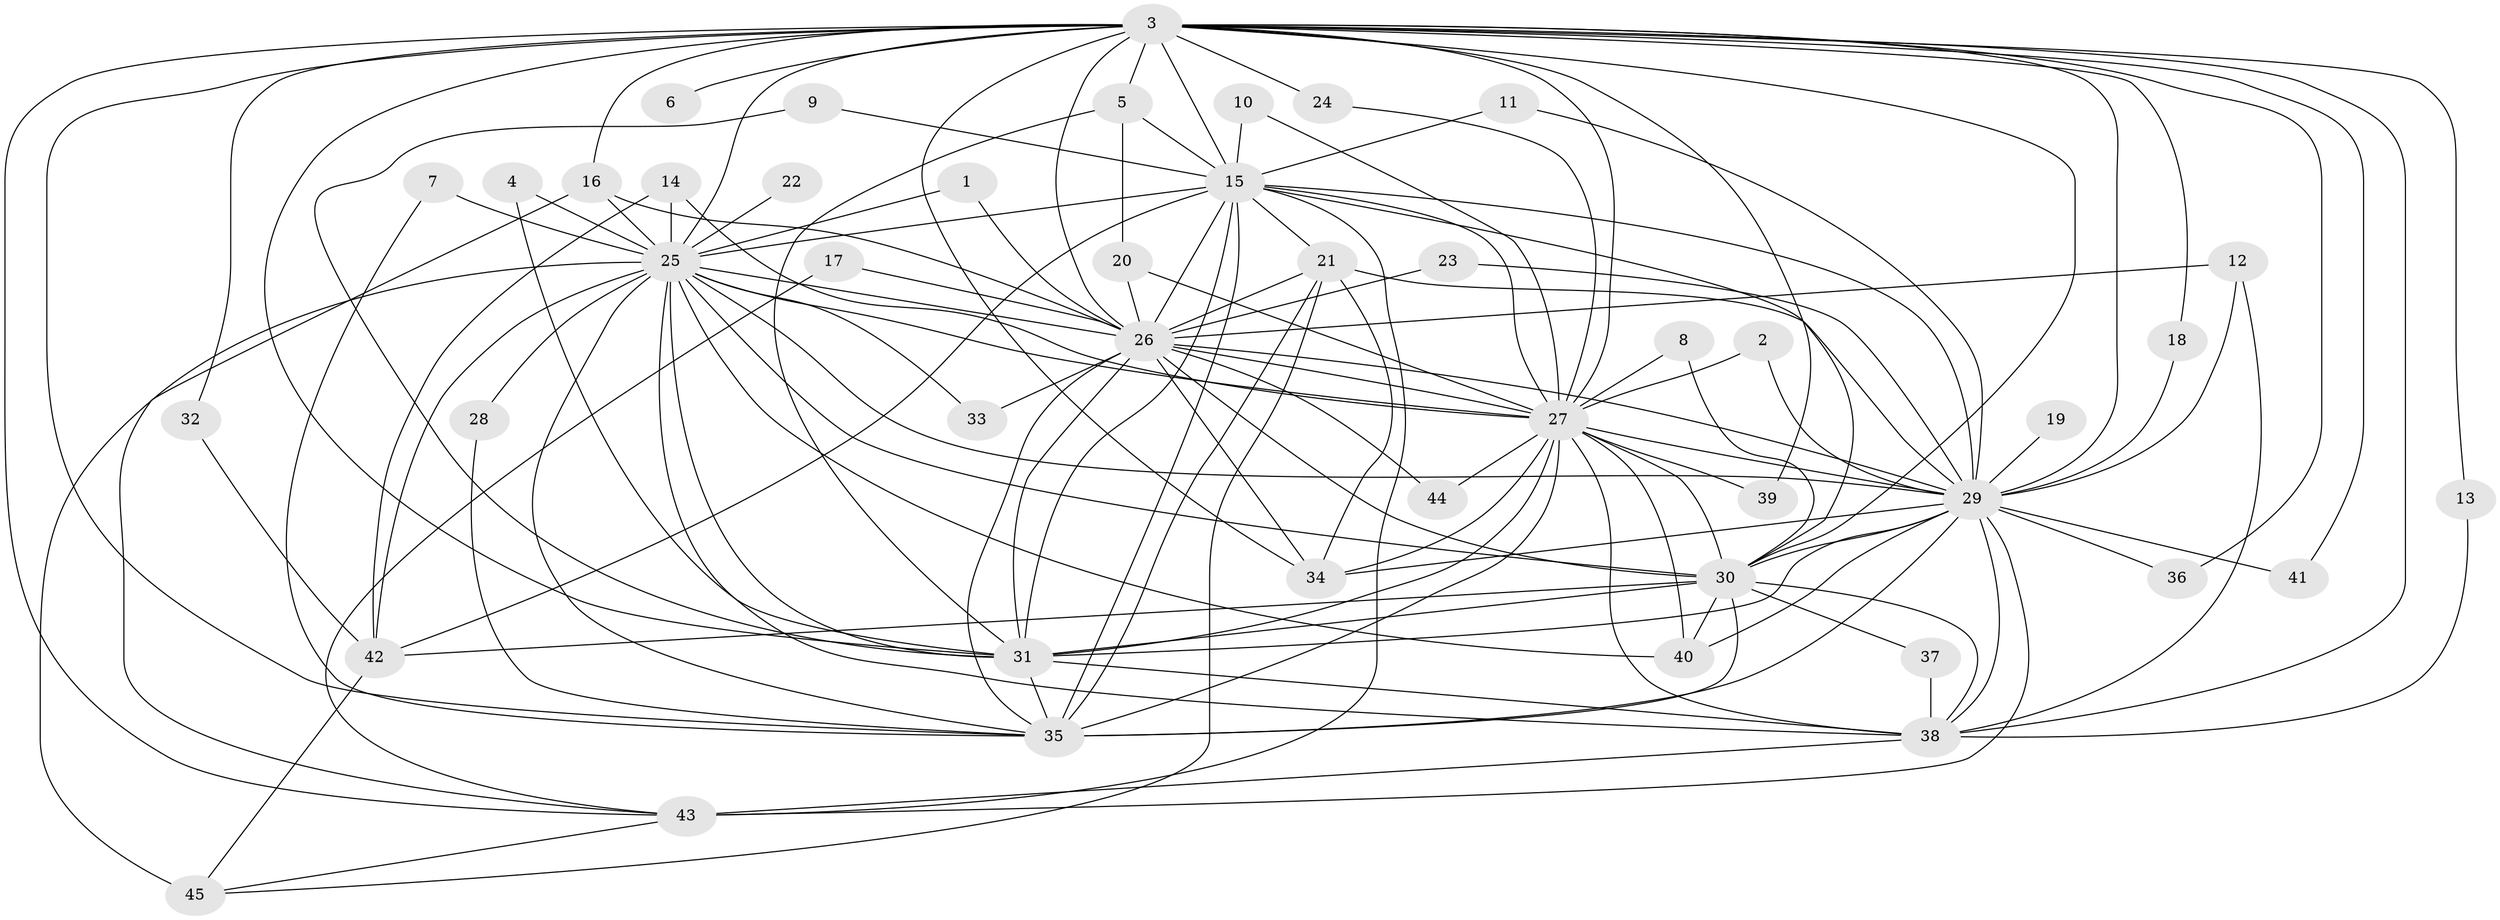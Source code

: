 // original degree distribution, {15: 0.02247191011235955, 22: 0.02247191011235955, 24: 0.011235955056179775, 17: 0.011235955056179775, 16: 0.02247191011235955, 32: 0.011235955056179775, 21: 0.011235955056179775, 3: 0.16853932584269662, 2: 0.5955056179775281, 4: 0.056179775280898875, 8: 0.011235955056179775, 5: 0.033707865168539325, 6: 0.02247191011235955}
// Generated by graph-tools (version 1.1) at 2025/25/03/09/25 03:25:49]
// undirected, 45 vertices, 127 edges
graph export_dot {
graph [start="1"]
  node [color=gray90,style=filled];
  1;
  2;
  3;
  4;
  5;
  6;
  7;
  8;
  9;
  10;
  11;
  12;
  13;
  14;
  15;
  16;
  17;
  18;
  19;
  20;
  21;
  22;
  23;
  24;
  25;
  26;
  27;
  28;
  29;
  30;
  31;
  32;
  33;
  34;
  35;
  36;
  37;
  38;
  39;
  40;
  41;
  42;
  43;
  44;
  45;
  1 -- 25 [weight=1.0];
  1 -- 26 [weight=1.0];
  2 -- 27 [weight=1.0];
  2 -- 29 [weight=1.0];
  3 -- 5 [weight=1.0];
  3 -- 6 [weight=2.0];
  3 -- 13 [weight=1.0];
  3 -- 15 [weight=2.0];
  3 -- 16 [weight=1.0];
  3 -- 18 [weight=1.0];
  3 -- 24 [weight=2.0];
  3 -- 25 [weight=4.0];
  3 -- 26 [weight=2.0];
  3 -- 27 [weight=3.0];
  3 -- 29 [weight=3.0];
  3 -- 30 [weight=2.0];
  3 -- 31 [weight=2.0];
  3 -- 32 [weight=1.0];
  3 -- 34 [weight=1.0];
  3 -- 35 [weight=3.0];
  3 -- 36 [weight=1.0];
  3 -- 38 [weight=1.0];
  3 -- 39 [weight=1.0];
  3 -- 41 [weight=1.0];
  3 -- 43 [weight=1.0];
  4 -- 25 [weight=1.0];
  4 -- 31 [weight=1.0];
  5 -- 15 [weight=1.0];
  5 -- 20 [weight=1.0];
  5 -- 31 [weight=1.0];
  7 -- 25 [weight=1.0];
  7 -- 35 [weight=1.0];
  8 -- 27 [weight=1.0];
  8 -- 30 [weight=1.0];
  9 -- 15 [weight=1.0];
  9 -- 31 [weight=1.0];
  10 -- 15 [weight=1.0];
  10 -- 27 [weight=1.0];
  11 -- 15 [weight=1.0];
  11 -- 29 [weight=1.0];
  12 -- 26 [weight=1.0];
  12 -- 29 [weight=1.0];
  12 -- 38 [weight=1.0];
  13 -- 38 [weight=1.0];
  14 -- 25 [weight=1.0];
  14 -- 27 [weight=1.0];
  14 -- 42 [weight=1.0];
  15 -- 21 [weight=1.0];
  15 -- 25 [weight=1.0];
  15 -- 26 [weight=2.0];
  15 -- 27 [weight=1.0];
  15 -- 29 [weight=2.0];
  15 -- 30 [weight=1.0];
  15 -- 31 [weight=1.0];
  15 -- 35 [weight=1.0];
  15 -- 42 [weight=1.0];
  15 -- 43 [weight=1.0];
  16 -- 25 [weight=1.0];
  16 -- 26 [weight=1.0];
  16 -- 43 [weight=1.0];
  17 -- 26 [weight=1.0];
  17 -- 43 [weight=1.0];
  18 -- 29 [weight=1.0];
  19 -- 29 [weight=1.0];
  20 -- 26 [weight=1.0];
  20 -- 27 [weight=1.0];
  21 -- 26 [weight=1.0];
  21 -- 29 [weight=1.0];
  21 -- 34 [weight=1.0];
  21 -- 35 [weight=1.0];
  21 -- 45 [weight=1.0];
  22 -- 25 [weight=1.0];
  23 -- 26 [weight=1.0];
  23 -- 29 [weight=1.0];
  24 -- 27 [weight=1.0];
  25 -- 26 [weight=3.0];
  25 -- 27 [weight=1.0];
  25 -- 28 [weight=1.0];
  25 -- 29 [weight=1.0];
  25 -- 30 [weight=1.0];
  25 -- 31 [weight=1.0];
  25 -- 33 [weight=1.0];
  25 -- 35 [weight=1.0];
  25 -- 38 [weight=1.0];
  25 -- 40 [weight=1.0];
  25 -- 42 [weight=1.0];
  25 -- 45 [weight=1.0];
  26 -- 27 [weight=1.0];
  26 -- 29 [weight=1.0];
  26 -- 30 [weight=1.0];
  26 -- 31 [weight=1.0];
  26 -- 33 [weight=1.0];
  26 -- 34 [weight=1.0];
  26 -- 35 [weight=1.0];
  26 -- 44 [weight=1.0];
  27 -- 29 [weight=1.0];
  27 -- 30 [weight=1.0];
  27 -- 31 [weight=1.0];
  27 -- 34 [weight=1.0];
  27 -- 35 [weight=1.0];
  27 -- 38 [weight=1.0];
  27 -- 39 [weight=1.0];
  27 -- 40 [weight=1.0];
  27 -- 44 [weight=1.0];
  28 -- 35 [weight=1.0];
  29 -- 30 [weight=1.0];
  29 -- 31 [weight=2.0];
  29 -- 34 [weight=1.0];
  29 -- 35 [weight=4.0];
  29 -- 36 [weight=1.0];
  29 -- 38 [weight=1.0];
  29 -- 40 [weight=1.0];
  29 -- 41 [weight=2.0];
  29 -- 43 [weight=2.0];
  30 -- 31 [weight=1.0];
  30 -- 35 [weight=1.0];
  30 -- 37 [weight=1.0];
  30 -- 38 [weight=1.0];
  30 -- 40 [weight=1.0];
  30 -- 42 [weight=2.0];
  31 -- 35 [weight=1.0];
  31 -- 38 [weight=2.0];
  32 -- 42 [weight=1.0];
  37 -- 38 [weight=1.0];
  38 -- 43 [weight=1.0];
  42 -- 45 [weight=1.0];
  43 -- 45 [weight=1.0];
}
